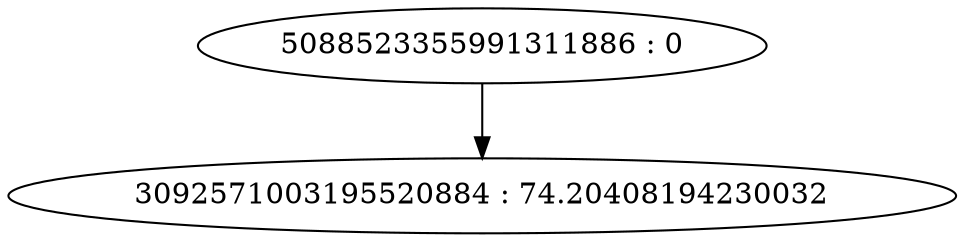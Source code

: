 digraph "plots/tree_21.dot" {
	0 [label="5088523355991311886 : 0"]
	1 [label="3092571003195520884 : 74.20408194230032"]
	0 -> 1
}
